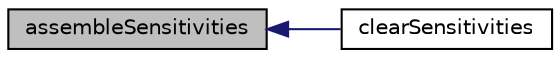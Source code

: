 digraph "assembleSensitivities"
{
  bgcolor="transparent";
  edge [fontname="Helvetica",fontsize="10",labelfontname="Helvetica",labelfontsize="10"];
  node [fontname="Helvetica",fontsize="10",shape=record];
  rankdir="LR";
  Node1 [label="assembleSensitivities",height=0.2,width=0.4,color="black", fillcolor="grey75", style="filled" fontcolor="black"];
  Node1 -> Node2 [dir="back",color="midnightblue",fontsize="10",style="solid",fontname="Helvetica"];
  Node2 [label="clearSensitivities",height=0.2,width=0.4,color="black",URL="$classFoam_1_1incompressible_1_1adjointSensitivity.html#a0b3c4236c3c083bec19fde4d3eec3fb3",tooltip="Zero sensitivity fields and their constituents. "];
}

